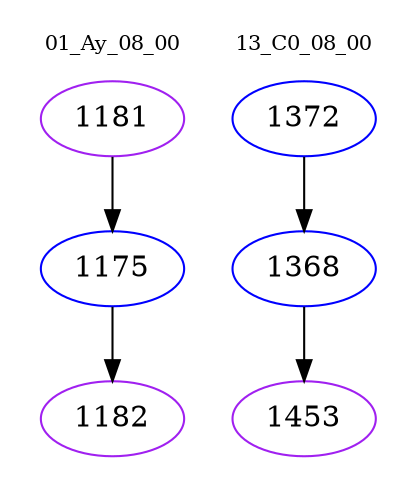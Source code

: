 digraph{
subgraph cluster_0 {
color = white
label = "01_Ay_08_00";
fontsize=10;
T0_1181 [label="1181", color="purple"]
T0_1181 -> T0_1175 [color="black"]
T0_1175 [label="1175", color="blue"]
T0_1175 -> T0_1182 [color="black"]
T0_1182 [label="1182", color="purple"]
}
subgraph cluster_1 {
color = white
label = "13_C0_08_00";
fontsize=10;
T1_1372 [label="1372", color="blue"]
T1_1372 -> T1_1368 [color="black"]
T1_1368 [label="1368", color="blue"]
T1_1368 -> T1_1453 [color="black"]
T1_1453 [label="1453", color="purple"]
}
}
